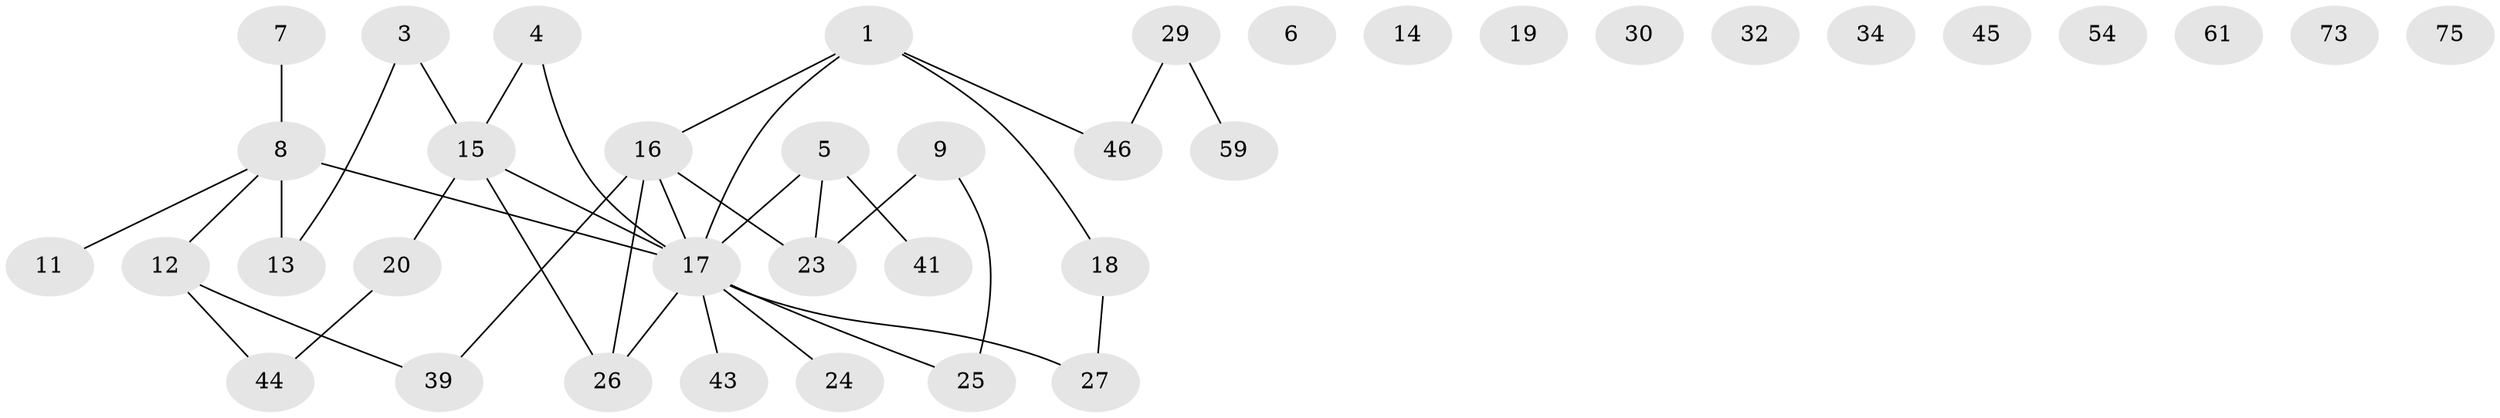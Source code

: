 // original degree distribution, {5: 0.025974025974025976, 1: 0.23376623376623376, 2: 0.35064935064935066, 3: 0.19480519480519481, 4: 0.06493506493506493, 0: 0.1038961038961039, 7: 0.012987012987012988, 6: 0.012987012987012988}
// Generated by graph-tools (version 1.1) at 2025/12/03/09/25 04:12:52]
// undirected, 38 vertices, 36 edges
graph export_dot {
graph [start="1"]
  node [color=gray90,style=filled];
  1 [super="+10+2+33"];
  3;
  4 [super="+63"];
  5;
  6 [super="+42"];
  7 [super="+64"];
  8 [super="+21"];
  9;
  11;
  12 [super="+36"];
  13 [super="+68"];
  14;
  15 [super="+52+40+31"];
  16 [super="+56"];
  17 [super="+74+58+38"];
  18 [super="+67+76"];
  19;
  20 [super="+22"];
  23 [super="+72"];
  24;
  25 [super="+49"];
  26 [super="+35"];
  27 [super="+37"];
  29;
  30;
  32 [super="+77+50"];
  34;
  39 [super="+51"];
  41;
  43;
  44 [super="+47"];
  45;
  46;
  54 [super="+57"];
  59 [super="+60"];
  61;
  73;
  75;
  1 -- 46;
  1 -- 18;
  1 -- 16;
  1 -- 17;
  3 -- 13;
  3 -- 15;
  4 -- 15;
  4 -- 17;
  5 -- 23;
  5 -- 41;
  5 -- 17;
  7 -- 8 [weight=2];
  8 -- 11;
  8 -- 17 [weight=2];
  8 -- 12;
  8 -- 13;
  9 -- 23;
  9 -- 25;
  12 -- 39;
  12 -- 44;
  15 -- 20;
  15 -- 17;
  15 -- 26;
  16 -- 17;
  16 -- 26;
  16 -- 23;
  16 -- 39;
  17 -- 25;
  17 -- 24;
  17 -- 26 [weight=3];
  17 -- 27;
  17 -- 43;
  18 -- 27;
  20 -- 44;
  29 -- 46;
  29 -- 59;
}

